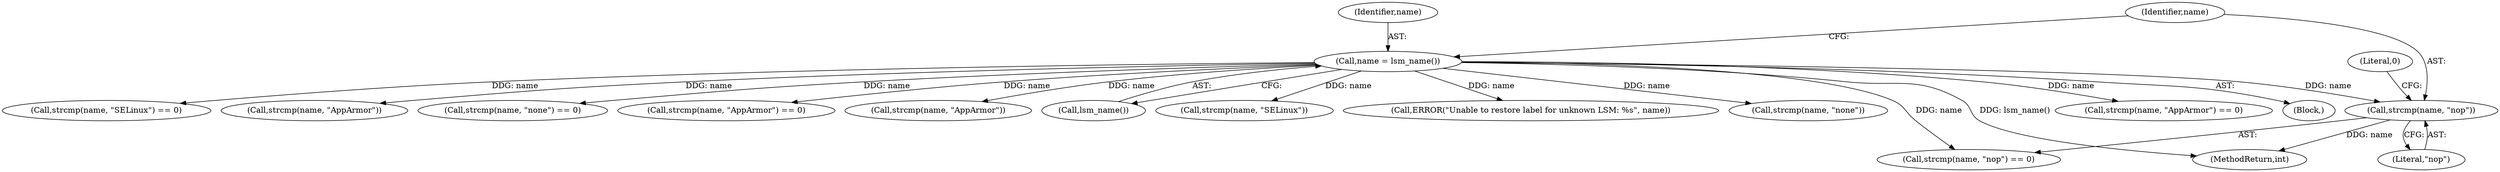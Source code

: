 digraph "0_lxc_81f466d05f2a89cb4f122ef7f593ff3f279b165c_0@pointer" {
"1000125" [label="(Call,strcmp(name, \"nop\"))"];
"1000120" [label="(Call,name = lsm_name())"];
"1000122" [label="(Call,lsm_name())"];
"1000128" [label="(Literal,0)"];
"1000176" [label="(Call,strcmp(name, \"AppArmor\") == 0)"];
"1000121" [label="(Identifier,name)"];
"1000287" [label="(MethodReturn,int)"];
"1000105" [label="(Block,)"];
"1000125" [label="(Call,strcmp(name, \"nop\"))"];
"1000241" [label="(Call,strcmp(name, \"SELinux\") == 0)"];
"1000139" [label="(Call,strcmp(name, \"AppArmor\"))"];
"1000120" [label="(Call,name = lsm_name())"];
"1000131" [label="(Call,strcmp(name, \"none\") == 0)"];
"1000138" [label="(Call,strcmp(name, \"AppArmor\") == 0)"];
"1000177" [label="(Call,strcmp(name, \"AppArmor\"))"];
"1000242" [label="(Call,strcmp(name, \"SELinux\"))"];
"1000124" [label="(Call,strcmp(name, \"nop\") == 0)"];
"1000126" [label="(Identifier,name)"];
"1000267" [label="(Call,ERROR(\"Unable to restore label for unknown LSM: %s\", name))"];
"1000127" [label="(Literal,\"nop\")"];
"1000132" [label="(Call,strcmp(name, \"none\"))"];
"1000125" -> "1000124"  [label="AST: "];
"1000125" -> "1000127"  [label="CFG: "];
"1000126" -> "1000125"  [label="AST: "];
"1000127" -> "1000125"  [label="AST: "];
"1000128" -> "1000125"  [label="CFG: "];
"1000125" -> "1000287"  [label="DDG: name"];
"1000120" -> "1000125"  [label="DDG: name"];
"1000120" -> "1000105"  [label="AST: "];
"1000120" -> "1000122"  [label="CFG: "];
"1000121" -> "1000120"  [label="AST: "];
"1000122" -> "1000120"  [label="AST: "];
"1000126" -> "1000120"  [label="CFG: "];
"1000120" -> "1000287"  [label="DDG: lsm_name()"];
"1000120" -> "1000124"  [label="DDG: name"];
"1000120" -> "1000131"  [label="DDG: name"];
"1000120" -> "1000132"  [label="DDG: name"];
"1000120" -> "1000138"  [label="DDG: name"];
"1000120" -> "1000139"  [label="DDG: name"];
"1000120" -> "1000176"  [label="DDG: name"];
"1000120" -> "1000177"  [label="DDG: name"];
"1000120" -> "1000241"  [label="DDG: name"];
"1000120" -> "1000242"  [label="DDG: name"];
"1000120" -> "1000267"  [label="DDG: name"];
}
